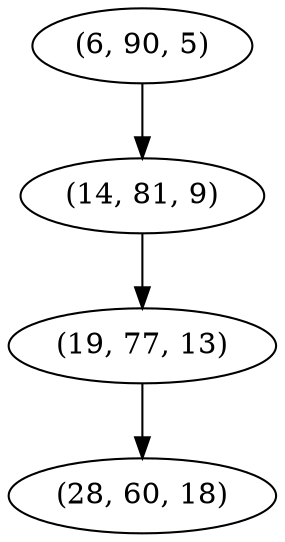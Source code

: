 digraph tree {
    "(6, 90, 5)";
    "(14, 81, 9)";
    "(19, 77, 13)";
    "(28, 60, 18)";
    "(6, 90, 5)" -> "(14, 81, 9)";
    "(14, 81, 9)" -> "(19, 77, 13)";
    "(19, 77, 13)" -> "(28, 60, 18)";
}
